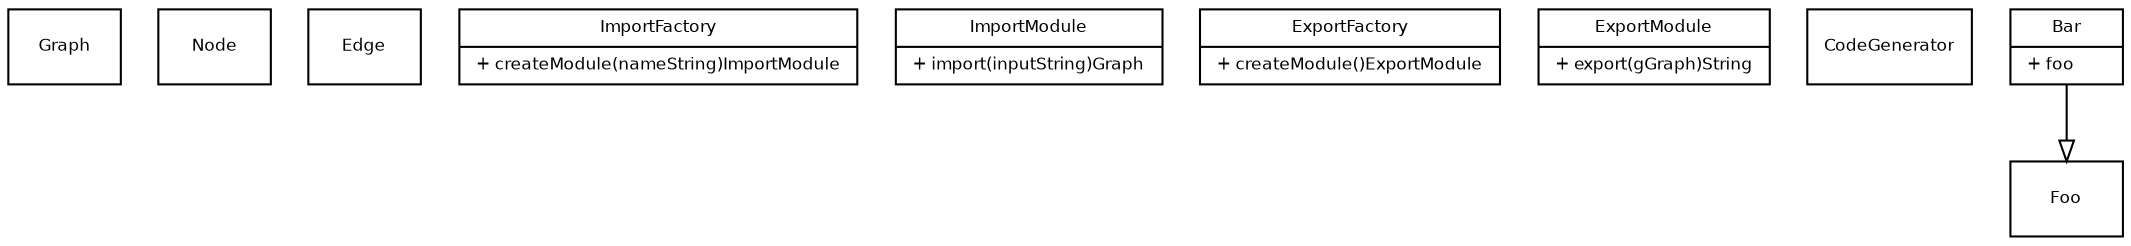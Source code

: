 digraph G {
fontname = "Bitstream Vera Sans" fontsize = 8
node [ fontname = "Bitstream Vera Sans" fontsize = 8 shape = "record" ]
edge [ fontname = "Bitstream Vera Sans" fontsize = 8 ]
_Graph [ label = "{Graph}" ]
_Node [ label = "{Node}" ]
_Edge [ label = "{Edge}" ]
ImportFactory [ label = "{ImportFactory|+ createModule(nameString)ImportModule\l}" ]
ImportModule [ label = "{ImportModule|+ import(inputString)Graph\l}" ]
ExportFactory [ label = "{ExportFactory|+ createModule()ExportModule\l}" ]
ExportModule [ label = "{ExportModule|+ export(gGraph)String\l}" ]
CodeGenerator [ label = "{CodeGenerator}" ]
Bar [ label = "{Bar}" ]
Bar [ label = "{Bar|+ foo\l}" ]
edge [ arrowhead = "empty" ]
Bar -> Foo

}
